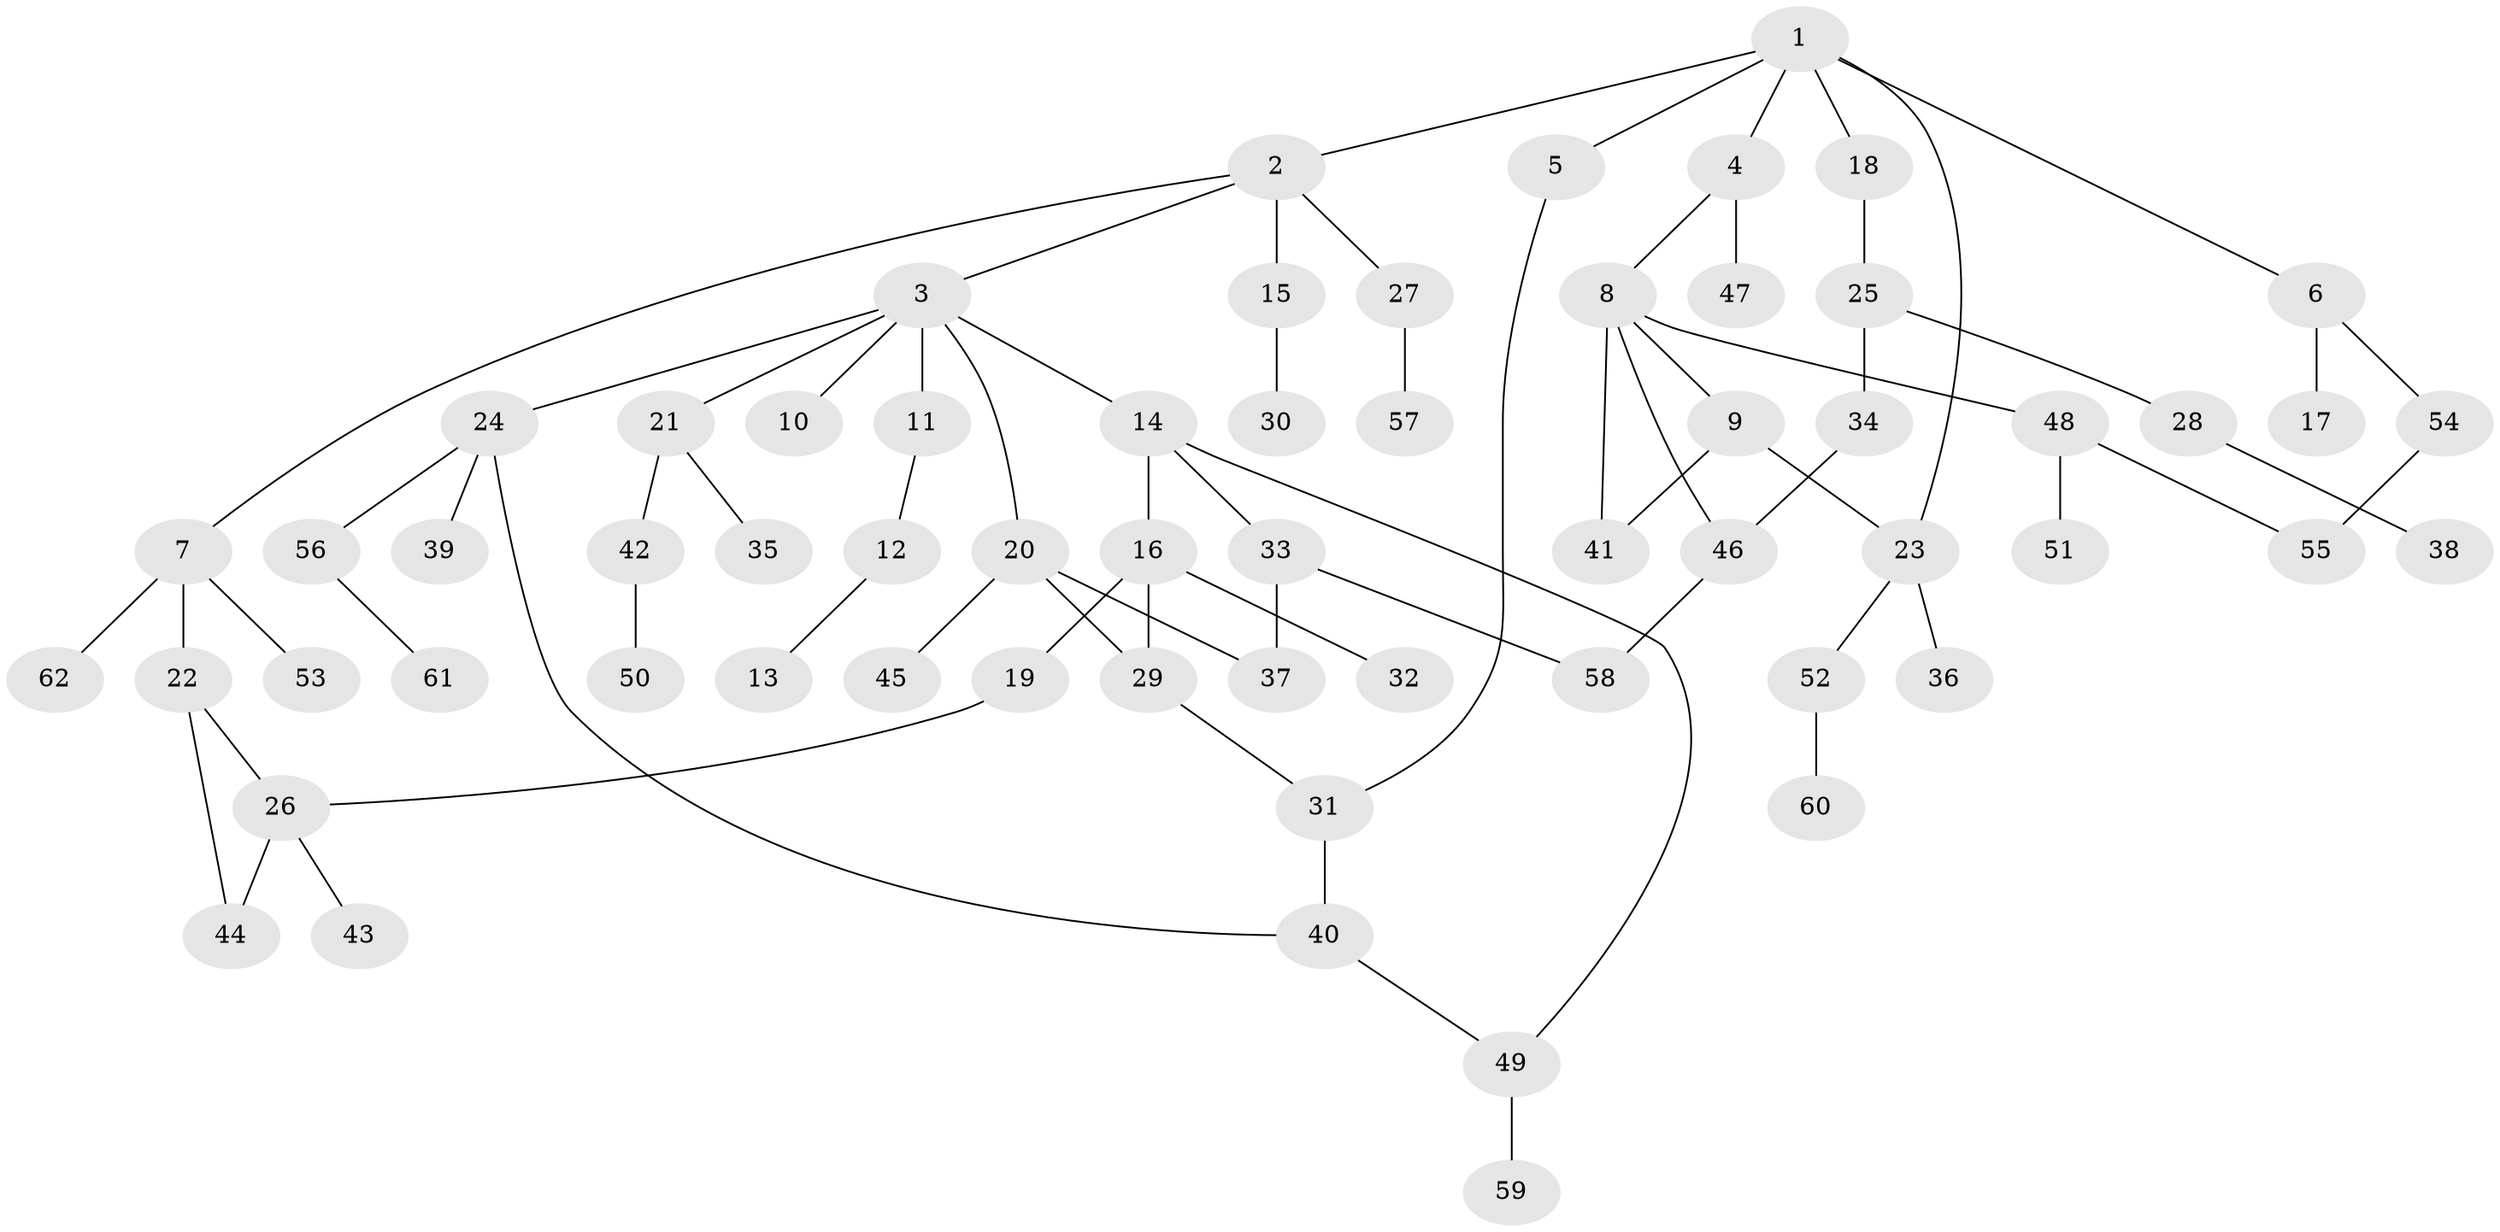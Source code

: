 // original degree distribution, {7: 0.009708737864077669, 6: 0.019417475728155338, 8: 0.009708737864077669, 4: 0.11650485436893204, 2: 0.2912621359223301, 5: 0.038834951456310676, 1: 0.4174757281553398, 3: 0.0970873786407767}
// Generated by graph-tools (version 1.1) at 2025/48/03/04/25 22:48:47]
// undirected, 62 vertices, 73 edges
graph export_dot {
  node [color=gray90,style=filled];
  1;
  2;
  3;
  4;
  5;
  6;
  7;
  8;
  9;
  10;
  11;
  12;
  13;
  14;
  15;
  16;
  17;
  18;
  19;
  20;
  21;
  22;
  23;
  24;
  25;
  26;
  27;
  28;
  29;
  30;
  31;
  32;
  33;
  34;
  35;
  36;
  37;
  38;
  39;
  40;
  41;
  42;
  43;
  44;
  45;
  46;
  47;
  48;
  49;
  50;
  51;
  52;
  53;
  54;
  55;
  56;
  57;
  58;
  59;
  60;
  61;
  62;
  1 -- 2 [weight=1.0];
  1 -- 4 [weight=1.0];
  1 -- 5 [weight=1.0];
  1 -- 6 [weight=1.0];
  1 -- 18 [weight=1.0];
  1 -- 23 [weight=1.0];
  2 -- 3 [weight=1.0];
  2 -- 7 [weight=1.0];
  2 -- 15 [weight=1.0];
  2 -- 27 [weight=1.0];
  3 -- 10 [weight=1.0];
  3 -- 11 [weight=1.0];
  3 -- 14 [weight=1.0];
  3 -- 20 [weight=1.0];
  3 -- 21 [weight=1.0];
  3 -- 24 [weight=1.0];
  4 -- 8 [weight=1.0];
  4 -- 47 [weight=1.0];
  5 -- 31 [weight=1.0];
  6 -- 17 [weight=1.0];
  6 -- 54 [weight=1.0];
  7 -- 22 [weight=1.0];
  7 -- 53 [weight=1.0];
  7 -- 62 [weight=1.0];
  8 -- 9 [weight=1.0];
  8 -- 41 [weight=1.0];
  8 -- 46 [weight=1.0];
  8 -- 48 [weight=1.0];
  9 -- 23 [weight=1.0];
  9 -- 41 [weight=1.0];
  11 -- 12 [weight=1.0];
  12 -- 13 [weight=1.0];
  14 -- 16 [weight=1.0];
  14 -- 33 [weight=1.0];
  14 -- 49 [weight=1.0];
  15 -- 30 [weight=1.0];
  16 -- 19 [weight=1.0];
  16 -- 29 [weight=1.0];
  16 -- 32 [weight=1.0];
  18 -- 25 [weight=1.0];
  19 -- 26 [weight=1.0];
  20 -- 29 [weight=1.0];
  20 -- 37 [weight=1.0];
  20 -- 45 [weight=1.0];
  21 -- 35 [weight=1.0];
  21 -- 42 [weight=1.0];
  22 -- 26 [weight=1.0];
  22 -- 44 [weight=1.0];
  23 -- 36 [weight=1.0];
  23 -- 52 [weight=1.0];
  24 -- 39 [weight=1.0];
  24 -- 40 [weight=1.0];
  24 -- 56 [weight=1.0];
  25 -- 28 [weight=1.0];
  25 -- 34 [weight=1.0];
  26 -- 43 [weight=1.0];
  26 -- 44 [weight=2.0];
  27 -- 57 [weight=1.0];
  28 -- 38 [weight=1.0];
  29 -- 31 [weight=1.0];
  31 -- 40 [weight=1.0];
  33 -- 37 [weight=1.0];
  33 -- 58 [weight=1.0];
  34 -- 46 [weight=1.0];
  40 -- 49 [weight=1.0];
  42 -- 50 [weight=1.0];
  46 -- 58 [weight=1.0];
  48 -- 51 [weight=1.0];
  48 -- 55 [weight=1.0];
  49 -- 59 [weight=1.0];
  52 -- 60 [weight=1.0];
  54 -- 55 [weight=2.0];
  56 -- 61 [weight=1.0];
}
